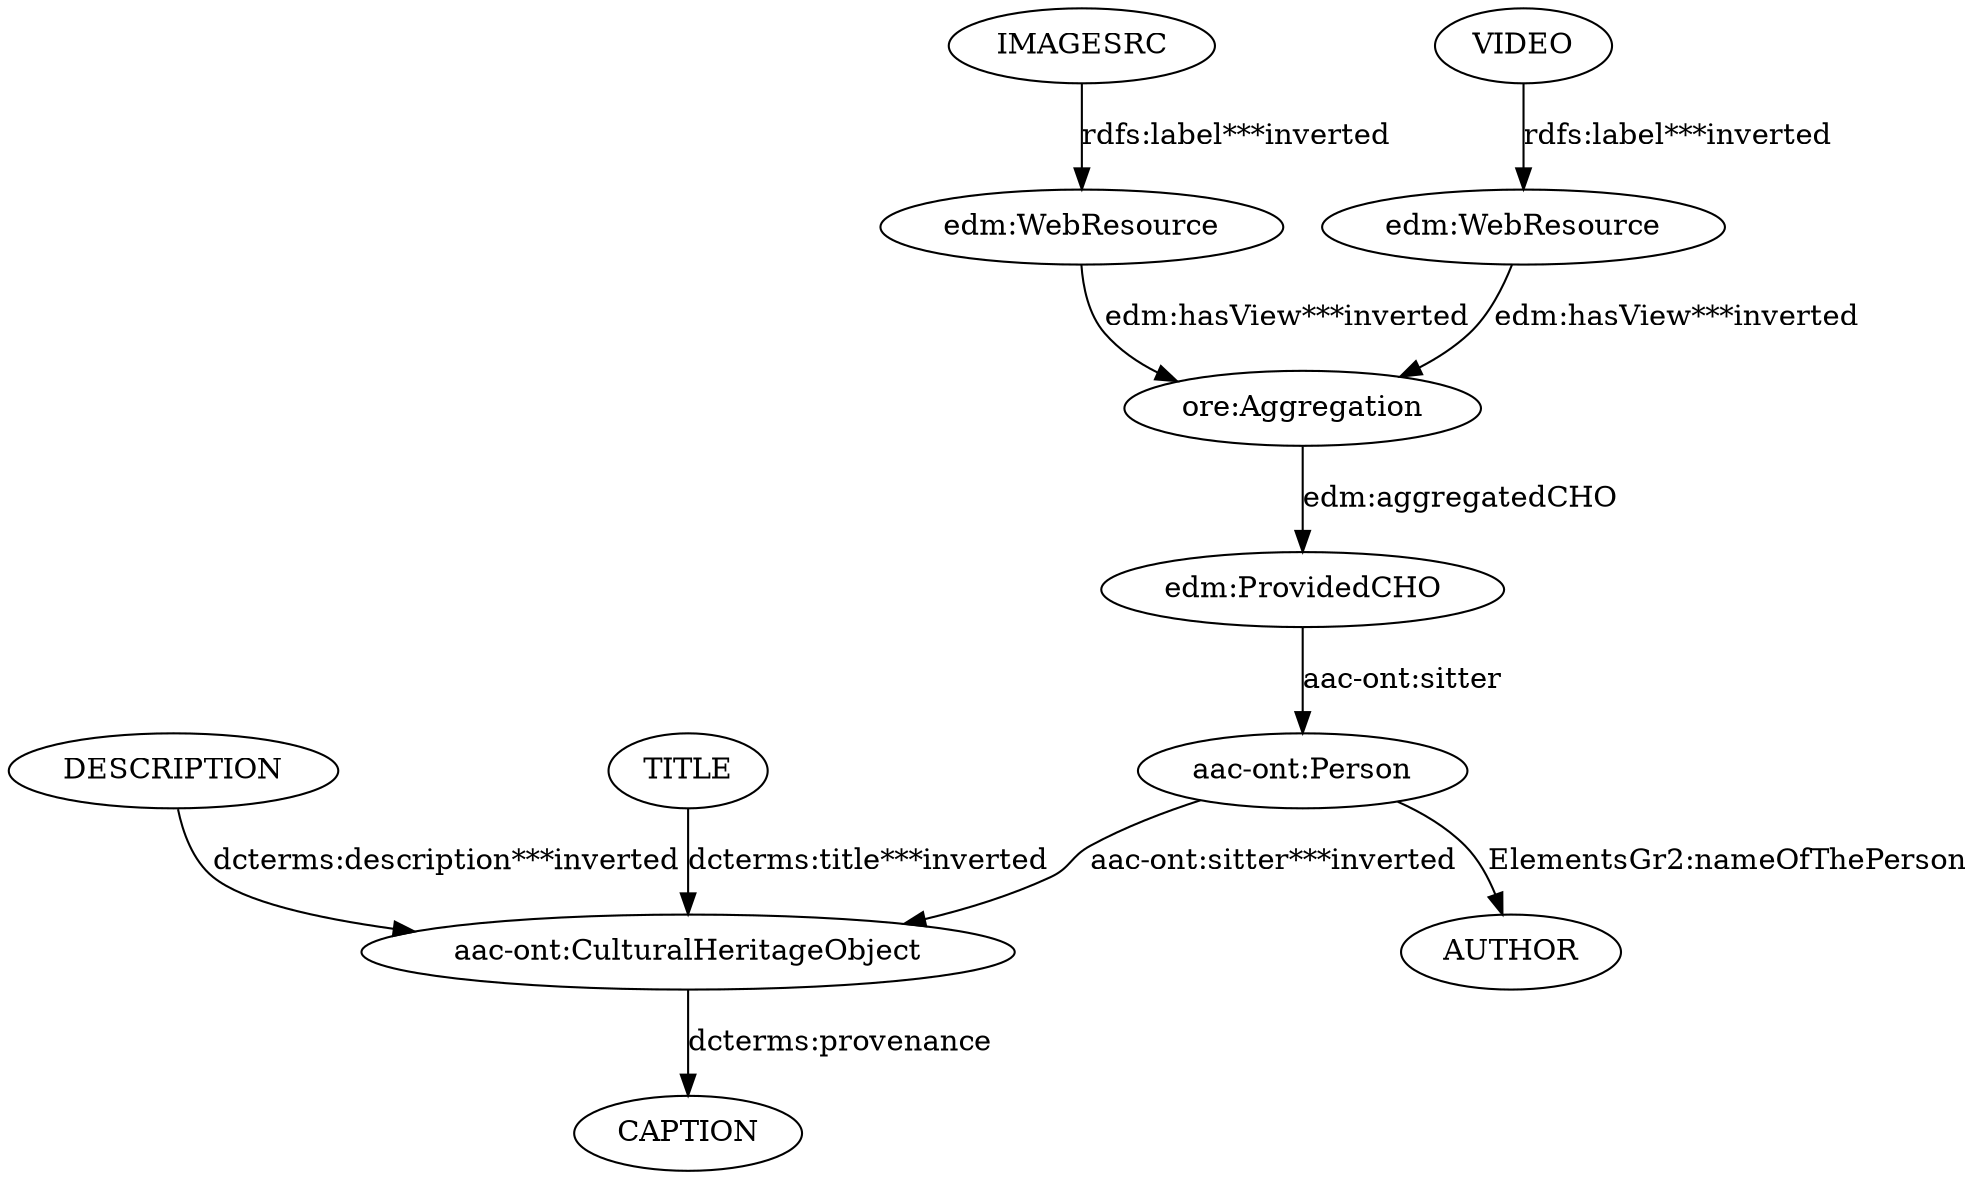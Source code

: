 digraph {
  DESCRIPTION [type=attribute_name,label=DESCRIPTION]
  "aac-ont:CulturalHeritageObject1" [type=class_uri,label="aac-ont:CulturalHeritageObject"]
  IMAGESRC [type=attribute_name,label=IMAGESRC]
  "edm:WebResource1" [type=class_uri,label="edm:WebResource"]
  TITLE [type=attribute_name,label=TITLE]
  VIDEO [type=attribute_name,label=VIDEO]
  "edm:WebResource2" [type=class_uri,label="edm:WebResource"]
  CAPTION [type=attribute_name,label=CAPTION]
  "aac-ont:Person1" [type=class_uri,label="aac-ont:Person"]
  AUTHOR [type=attribute_name,label=AUTHOR]
  "edm:ProvidedCHO" [type=class_uri,label="edm:ProvidedCHO"]
  "ore:Aggregation" [type=class_uri,label="ore:Aggregation"]
  DESCRIPTION -> "aac-ont:CulturalHeritageObject1" [type=st_property_uri,label="dcterms:description***inverted",weight=1]
  IMAGESRC -> "edm:WebResource1" [type=st_property_uri,label="rdfs:label***inverted",weight=1]
  TITLE -> "aac-ont:CulturalHeritageObject1" [type=st_property_uri,label="dcterms:title***inverted",weight=1]
  VIDEO -> "edm:WebResource2" [type=st_property_uri,label="rdfs:label***inverted",weight=1]
  "aac-ont:CulturalHeritageObject1" -> CAPTION [label="dcterms:provenance",type=st_property_uri]
  "aac-ont:Person1" -> AUTHOR [label="ElementsGr2:nameOfThePerson",type=st_property_uri]
  "aac-ont:Person1" -> "aac-ont:CulturalHeritageObject1" [type=direct_property_uri,label="aac-ont:sitter***inverted",weight=1]
  "edm:ProvidedCHO" -> "aac-ont:Person1" [label="aac-ont:sitter",type=direct_property_uri,weight=1]
  "edm:WebResource1" -> "ore:Aggregation" [type=direct_property_uri,label="edm:hasView***inverted",weight=1]
  "edm:WebResource2" -> "ore:Aggregation" [type=direct_property_uri,label="edm:hasView***inverted",weight=1]
  "ore:Aggregation" -> "edm:ProvidedCHO" [label="edm:aggregatedCHO",type=direct_property_uri,weight=1]
}
